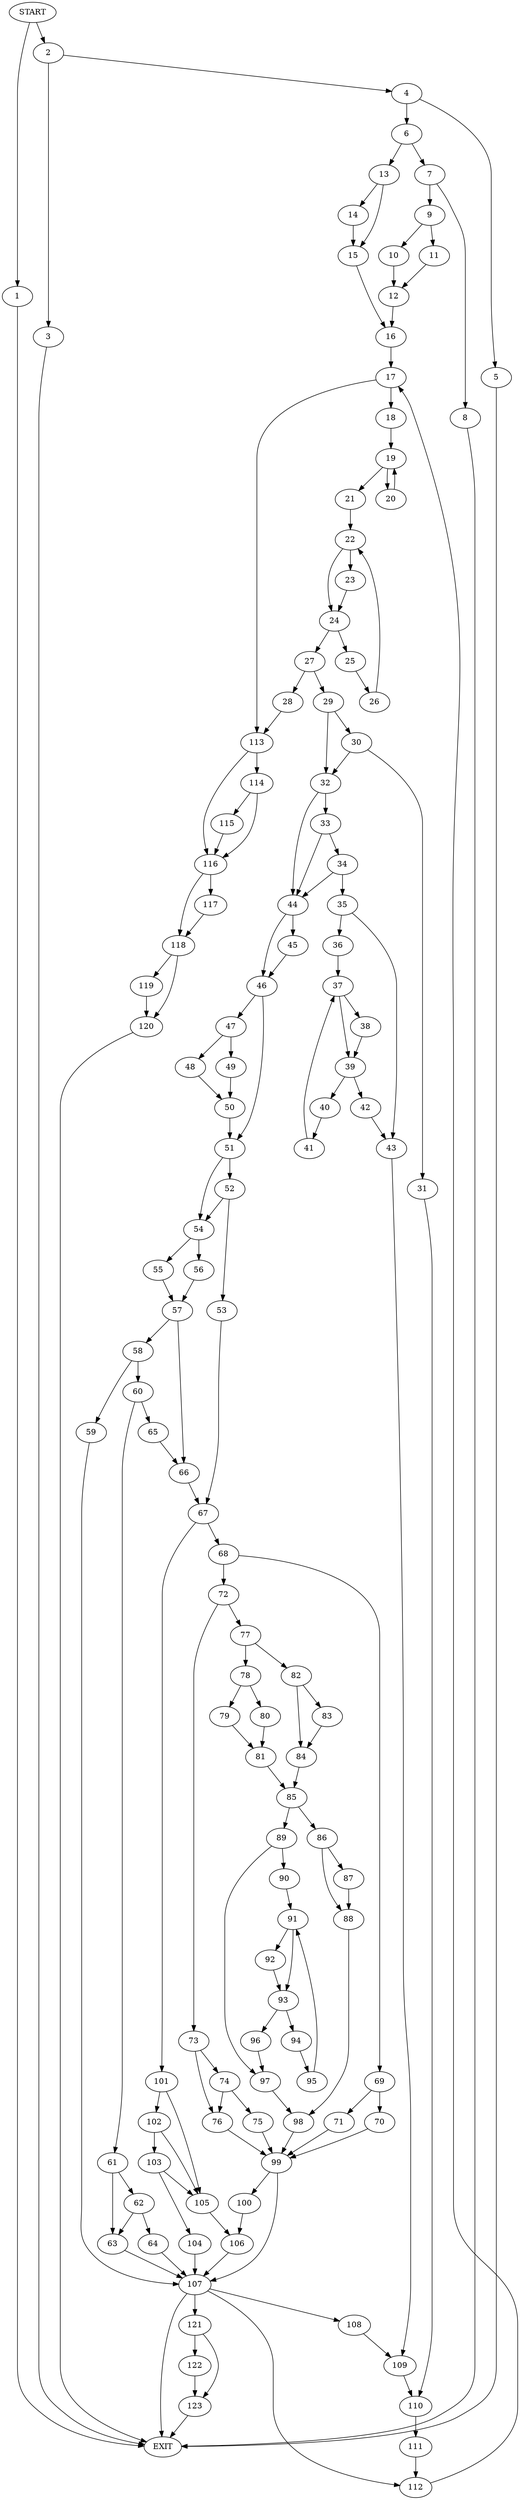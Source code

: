digraph { 
0 [label="START"];
1;
2;
3;
4;
5;
6;
7;
8;
9;
10;
11;
12;
13;
14;
15;
16;
17;
18;
19;
20;
21;
22;
23;
24;
25;
26;
27;
28;
29;
30;
31;
32;
33;
34;
35;
36;
37;
38;
39;
40;
41;
42;
43;
44;
45;
46;
47;
48;
49;
50;
51;
52;
53;
54;
55;
56;
57;
58;
59;
60;
61;
62;
63;
64;
65;
66;
67;
68;
69;
70;
71;
72;
73;
74;
75;
76;
77;
78;
79;
80;
81;
82;
83;
84;
85;
86;
87;
88;
89;
90;
91;
92;
93;
94;
95;
96;
97;
98;
99;
100;
101;
102;
103;
104;
105;
106;
107;
108;
109;
110;
111;
112;
113;
114;
115;
116;
117;
118;
119;
120;
121;
122;
123;
124[label="EXIT"];
0 -> 1;
0 -> 2;
1 -> 124;
2 -> 3;
2 -> 4;
3 -> 124;
4 -> 5;
4 -> 6;
5 -> 124;
6 -> 13;
6 -> 7;
7 -> 9;
7 -> 8;
8 -> 124;
9 -> 10;
9 -> 11;
10 -> 12;
11 -> 12;
12 -> 16;
13 -> 14;
13 -> 15;
14 -> 15;
15 -> 16;
16 -> 17;
17 -> 18;
17 -> 113;
18 -> 19;
19 -> 20;
19 -> 21;
20 -> 19;
21 -> 22;
22 -> 23;
22 -> 24;
23 -> 24;
24 -> 25;
24 -> 27;
25 -> 26;
26 -> 22;
27 -> 28;
27 -> 29;
28 -> 113;
29 -> 30;
29 -> 32;
30 -> 31;
30 -> 32;
31 -> 110;
32 -> 33;
32 -> 44;
33 -> 34;
33 -> 44;
34 -> 35;
34 -> 44;
35 -> 36;
35 -> 43;
36 -> 37;
37 -> 38;
37 -> 39;
38 -> 39;
39 -> 40;
39 -> 42;
40 -> 41;
41 -> 37;
42 -> 43;
43 -> 109;
44 -> 46;
44 -> 45;
45 -> 46;
46 -> 47;
46 -> 51;
47 -> 48;
47 -> 49;
48 -> 50;
49 -> 50;
50 -> 51;
51 -> 52;
51 -> 54;
52 -> 53;
52 -> 54;
53 -> 67;
54 -> 55;
54 -> 56;
55 -> 57;
56 -> 57;
57 -> 58;
57 -> 66;
58 -> 59;
58 -> 60;
59 -> 107;
60 -> 61;
60 -> 65;
61 -> 63;
61 -> 62;
62 -> 63;
62 -> 64;
63 -> 107;
64 -> 107;
65 -> 66;
66 -> 67;
67 -> 68;
67 -> 101;
68 -> 69;
68 -> 72;
69 -> 70;
69 -> 71;
70 -> 99;
71 -> 99;
72 -> 77;
72 -> 73;
73 -> 74;
73 -> 76;
74 -> 75;
74 -> 76;
75 -> 99;
76 -> 99;
77 -> 82;
77 -> 78;
78 -> 79;
78 -> 80;
79 -> 81;
80 -> 81;
81 -> 85;
82 -> 83;
82 -> 84;
83 -> 84;
84 -> 85;
85 -> 86;
85 -> 89;
86 -> 87;
86 -> 88;
87 -> 88;
88 -> 98;
89 -> 90;
89 -> 97;
90 -> 91;
91 -> 92;
91 -> 93;
92 -> 93;
93 -> 94;
93 -> 96;
94 -> 95;
95 -> 91;
96 -> 97;
97 -> 98;
98 -> 99;
99 -> 107;
99 -> 100;
100 -> 106;
101 -> 105;
101 -> 102;
102 -> 103;
102 -> 105;
103 -> 104;
103 -> 105;
104 -> 107;
105 -> 106;
106 -> 107;
107 -> 124;
107 -> 108;
107:s2 -> 112;
107:s3 -> 121;
108 -> 109;
109 -> 110;
110 -> 111;
111 -> 112;
112 -> 17;
113 -> 114;
113 -> 116;
114 -> 115;
114 -> 116;
115 -> 116;
116 -> 117;
116 -> 118;
117 -> 118;
118 -> 119;
118 -> 120;
119 -> 120;
120 -> 124;
121 -> 122;
121 -> 123;
122 -> 123;
123 -> 124;
}